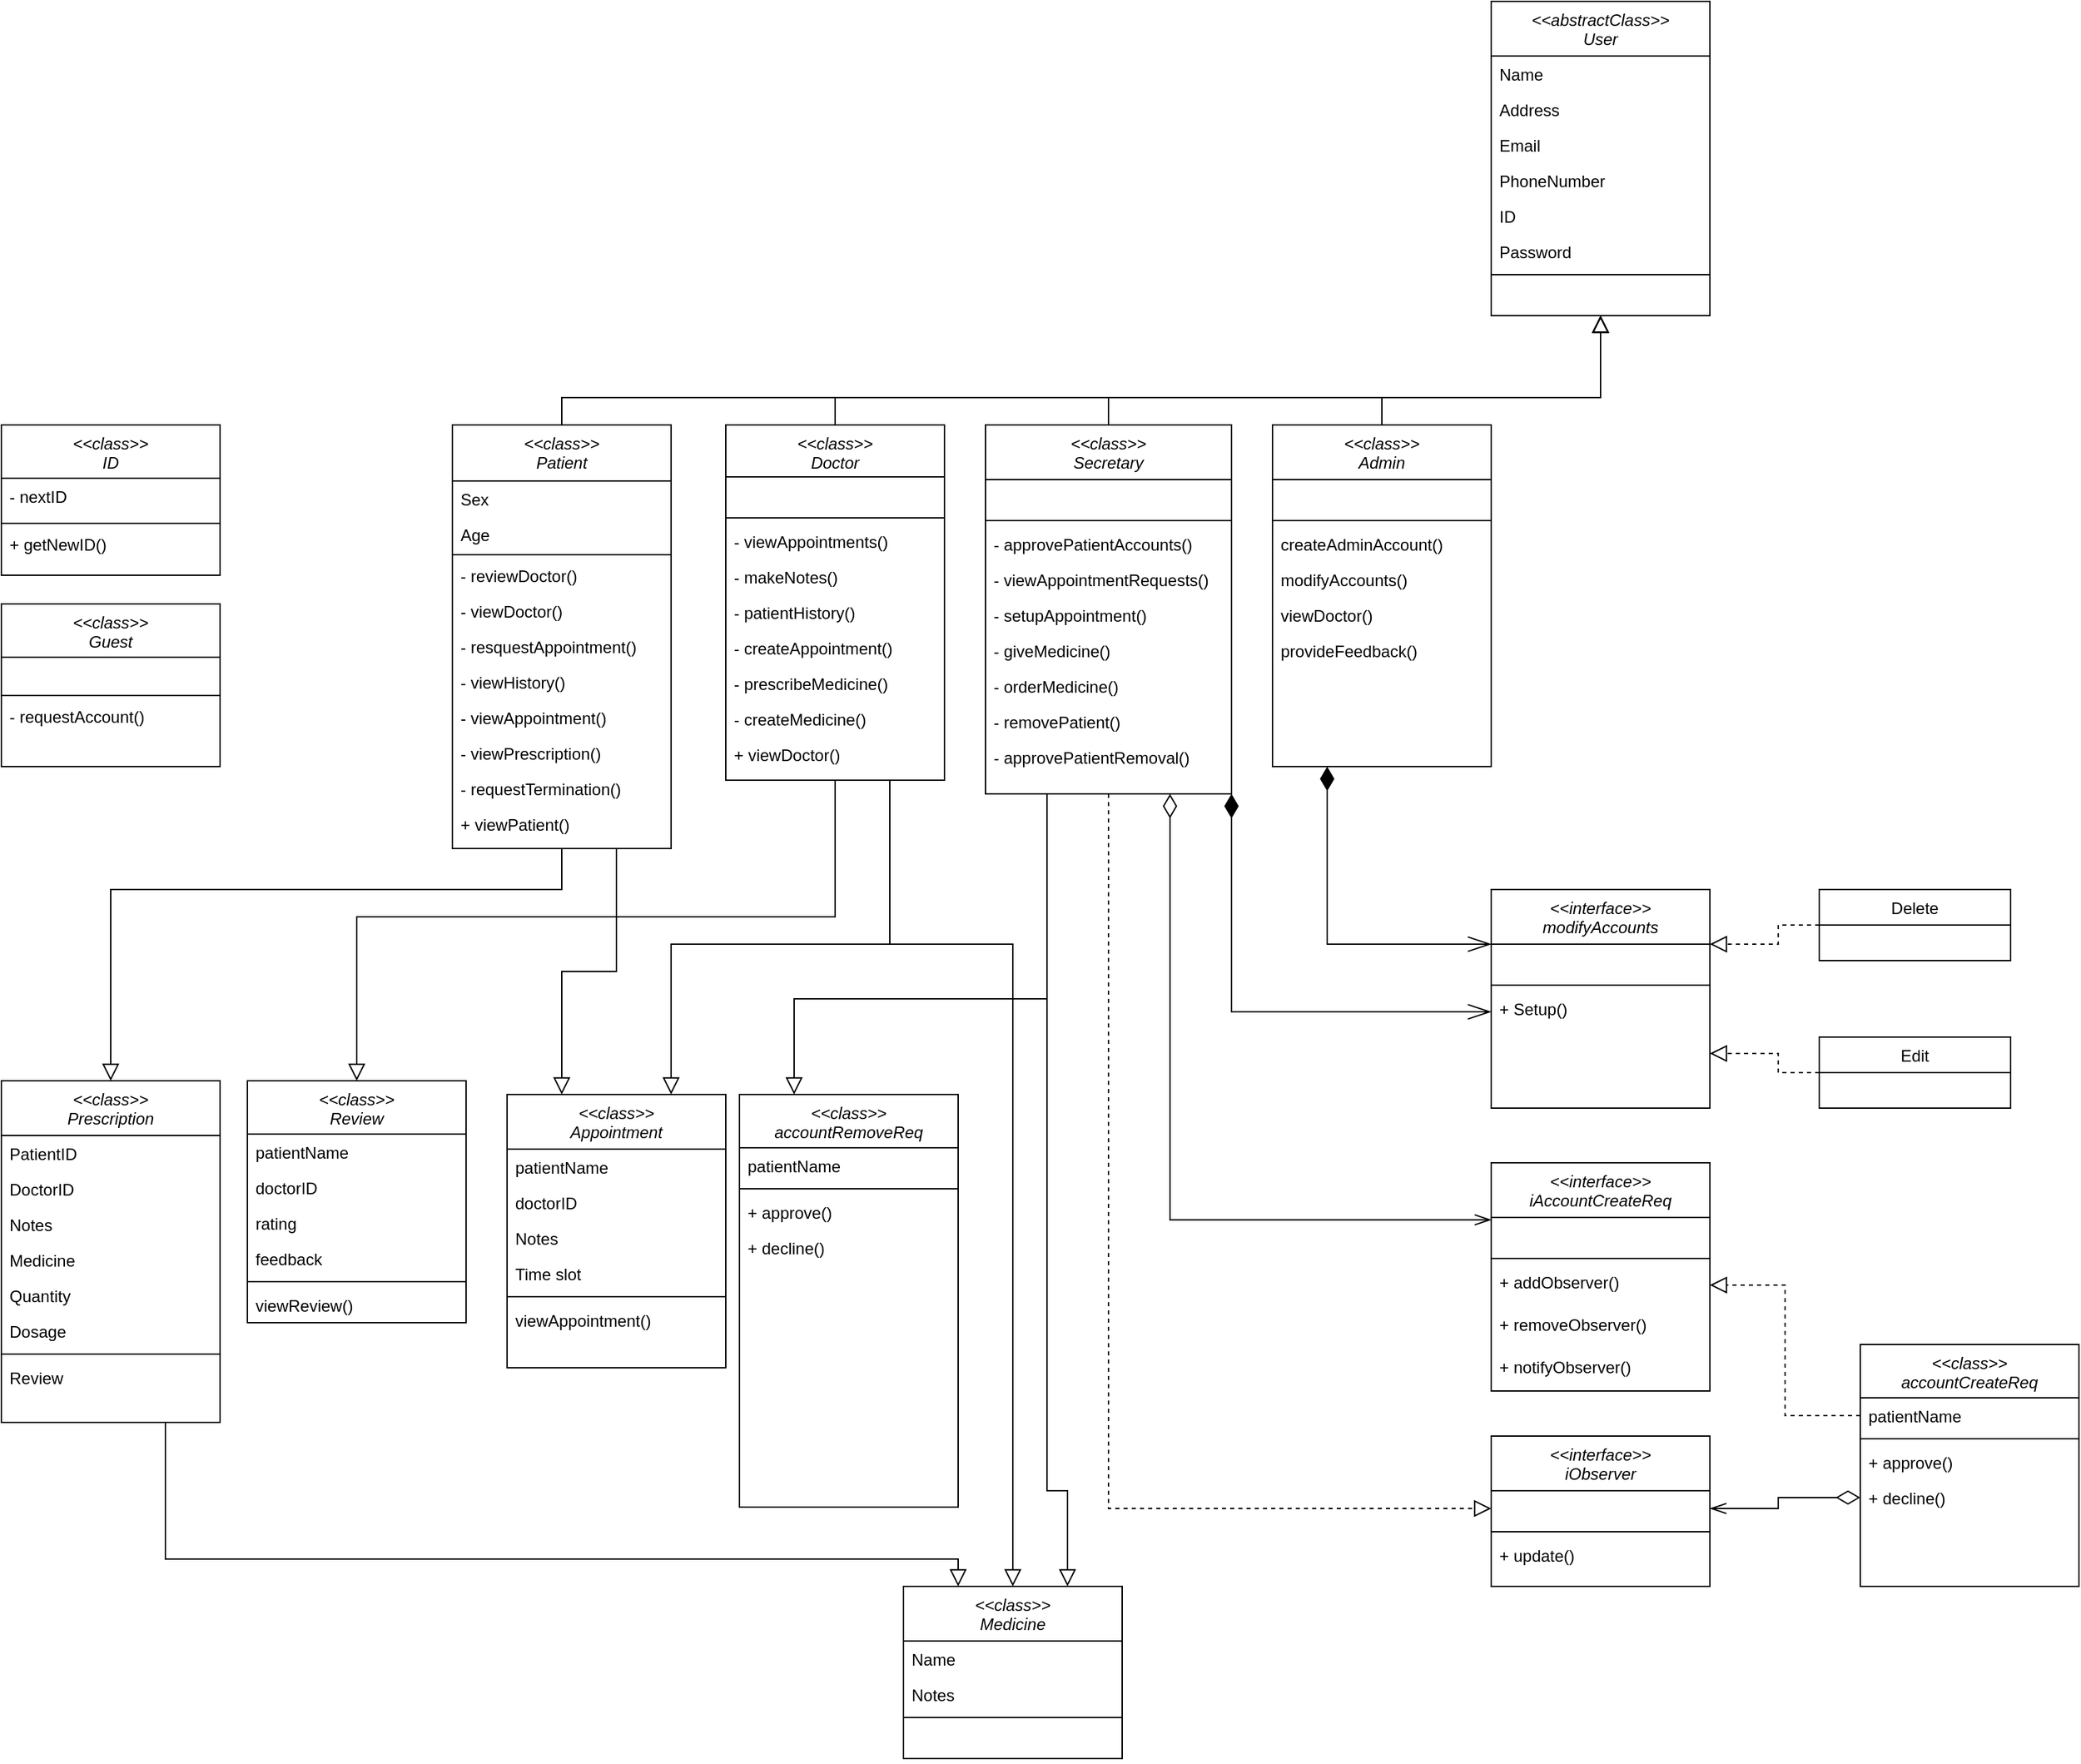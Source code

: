 <mxfile version="12.5.0" type="device"><diagram id="C5RBs43oDa-KdzZeNtuy" name="Page-1"><mxGraphModel dx="2950" dy="1780" grid="1" gridSize="10" guides="1" tooltips="1" connect="1" arrows="1" fold="1" page="0" pageScale="1" pageWidth="827" pageHeight="1169" math="0" shadow="0"><root><mxCell id="WIyWlLk6GJQsqaUBKTNV-0"/><mxCell id="WIyWlLk6GJQsqaUBKTNV-1" parent="WIyWlLk6GJQsqaUBKTNV-0"/><mxCell id="w4ZZP9DKeq0zoG0QHExt-183" style="edgeStyle=orthogonalEdgeStyle;rounded=0;orthogonalLoop=1;jettySize=auto;html=1;exitX=0.5;exitY=1;exitDx=0;exitDy=0;entryX=0.5;entryY=0;entryDx=0;entryDy=0;startArrow=none;startFill=0;startSize=15;endArrow=block;endFill=0;endSize=10;targetPerimeterSpacing=-1;strokeWidth=1;" edge="1" parent="WIyWlLk6GJQsqaUBKTNV-1" source="zkfFHV4jXpPFQw0GAbJ--0" target="dJWRqJ206p8e8ffOlF50-24"><mxGeometry relative="1" as="geometry"><Array as="points"><mxPoint x="120" y="280"/><mxPoint x="-210" y="280"/></Array></mxGeometry></mxCell><mxCell id="w4ZZP9DKeq0zoG0QHExt-185" style="edgeStyle=orthogonalEdgeStyle;rounded=0;orthogonalLoop=1;jettySize=auto;html=1;exitX=0.75;exitY=1;exitDx=0;exitDy=0;entryX=0.25;entryY=0;entryDx=0;entryDy=0;startArrow=none;startFill=0;startSize=15;endArrow=block;endFill=0;endSize=10;targetPerimeterSpacing=-1;strokeWidth=1;" edge="1" parent="WIyWlLk6GJQsqaUBKTNV-1" source="zkfFHV4jXpPFQw0GAbJ--0" target="dJWRqJ206p8e8ffOlF50-35"><mxGeometry relative="1" as="geometry"/></mxCell><mxCell id="zkfFHV4jXpPFQw0GAbJ--0" value="&lt;&lt;class&gt;&gt;&#10;Patient" style="swimlane;fontStyle=2;align=center;verticalAlign=top;childLayout=stackLayout;horizontal=1;startSize=41;horizontalStack=0;resizeParent=1;resizeLast=0;collapsible=1;marginBottom=0;rounded=0;shadow=0;strokeWidth=1;" parent="WIyWlLk6GJQsqaUBKTNV-1" vertex="1"><mxGeometry x="40" y="-60" width="160" height="310" as="geometry"><mxRectangle x="230" y="140" width="160" height="26" as="alternateBounds"/></mxGeometry></mxCell><mxCell id="zkfFHV4jXpPFQw0GAbJ--3" value="Sex" style="text;align=left;verticalAlign=top;spacingLeft=4;spacingRight=4;overflow=hidden;rotatable=0;points=[[0,0.5],[1,0.5]];portConstraint=eastwest;rounded=0;shadow=0;html=0;" parent="zkfFHV4jXpPFQw0GAbJ--0" vertex="1"><mxGeometry y="41" width="160" height="26" as="geometry"/></mxCell><mxCell id="dJWRqJ206p8e8ffOlF50-19" value="Age" style="text;align=left;verticalAlign=top;spacingLeft=4;spacingRight=4;overflow=hidden;rotatable=0;points=[[0,0.5],[1,0.5]];portConstraint=eastwest;rounded=0;shadow=0;html=0;" parent="zkfFHV4jXpPFQw0GAbJ--0" vertex="1"><mxGeometry y="67" width="160" height="26" as="geometry"/></mxCell><mxCell id="zkfFHV4jXpPFQw0GAbJ--4" value="" style="line;html=1;strokeWidth=1;align=left;verticalAlign=middle;spacingTop=-1;spacingLeft=3;spacingRight=3;rotatable=0;labelPosition=right;points=[];portConstraint=eastwest;" parent="zkfFHV4jXpPFQw0GAbJ--0" vertex="1"><mxGeometry y="93" width="160" height="4" as="geometry"/></mxCell><mxCell id="zkfFHV4jXpPFQw0GAbJ--5" value="- reviewDoctor()" style="text;align=left;verticalAlign=top;spacingLeft=4;spacingRight=4;overflow=hidden;rotatable=0;points=[[0,0.5],[1,0.5]];portConstraint=eastwest;" parent="zkfFHV4jXpPFQw0GAbJ--0" vertex="1"><mxGeometry y="97" width="160" height="26" as="geometry"/></mxCell><mxCell id="dJWRqJ206p8e8ffOlF50-60" value="- viewDoctor()" style="text;align=left;verticalAlign=top;spacingLeft=4;spacingRight=4;overflow=hidden;rotatable=0;points=[[0,0.5],[1,0.5]];portConstraint=eastwest;" parent="zkfFHV4jXpPFQw0GAbJ--0" vertex="1"><mxGeometry y="123" width="160" height="26" as="geometry"/></mxCell><mxCell id="w4ZZP9DKeq0zoG0QHExt-157" value="- resquestAppointment()" style="text;align=left;verticalAlign=top;spacingLeft=4;spacingRight=4;overflow=hidden;rotatable=0;points=[[0,0.5],[1,0.5]];portConstraint=eastwest;" vertex="1" parent="zkfFHV4jXpPFQw0GAbJ--0"><mxGeometry y="149" width="160" height="26" as="geometry"/></mxCell><mxCell id="dJWRqJ206p8e8ffOlF50-59" value="- viewHistory()" style="text;align=left;verticalAlign=top;spacingLeft=4;spacingRight=4;overflow=hidden;rotatable=0;points=[[0,0.5],[1,0.5]];portConstraint=eastwest;" parent="zkfFHV4jXpPFQw0GAbJ--0" vertex="1"><mxGeometry y="175" width="160" height="26" as="geometry"/></mxCell><mxCell id="dJWRqJ206p8e8ffOlF50-61" value="- viewAppointment()" style="text;align=left;verticalAlign=top;spacingLeft=4;spacingRight=4;overflow=hidden;rotatable=0;points=[[0,0.5],[1,0.5]];portConstraint=eastwest;" parent="zkfFHV4jXpPFQw0GAbJ--0" vertex="1"><mxGeometry y="201" width="160" height="26" as="geometry"/></mxCell><mxCell id="dJWRqJ206p8e8ffOlF50-62" value="- viewPrescription()" style="text;align=left;verticalAlign=top;spacingLeft=4;spacingRight=4;overflow=hidden;rotatable=0;points=[[0,0.5],[1,0.5]];portConstraint=eastwest;" parent="zkfFHV4jXpPFQw0GAbJ--0" vertex="1"><mxGeometry y="227" width="160" height="26" as="geometry"/></mxCell><mxCell id="w4ZZP9DKeq0zoG0QHExt-142" value="- requestTermination()" style="text;align=left;verticalAlign=top;spacingLeft=4;spacingRight=4;overflow=hidden;rotatable=0;points=[[0,0.5],[1,0.5]];portConstraint=eastwest;" vertex="1" parent="zkfFHV4jXpPFQw0GAbJ--0"><mxGeometry y="253" width="160" height="26" as="geometry"/></mxCell><mxCell id="w4ZZP9DKeq0zoG0QHExt-143" value="+ viewPatient()" style="text;align=left;verticalAlign=top;spacingLeft=4;spacingRight=4;overflow=hidden;rotatable=0;points=[[0,0.5],[1,0.5]];portConstraint=eastwest;" vertex="1" parent="zkfFHV4jXpPFQw0GAbJ--0"><mxGeometry y="279" width="160" height="26" as="geometry"/></mxCell><mxCell id="w4ZZP9DKeq0zoG0QHExt-182" style="edgeStyle=orthogonalEdgeStyle;rounded=0;orthogonalLoop=1;jettySize=auto;html=1;exitX=0.5;exitY=1;exitDx=0;exitDy=0;entryX=0.5;entryY=0;entryDx=0;entryDy=0;startArrow=none;startFill=0;startSize=15;endArrow=block;endFill=0;endSize=10;targetPerimeterSpacing=-1;strokeWidth=1;" edge="1" parent="WIyWlLk6GJQsqaUBKTNV-1" source="dJWRqJ206p8e8ffOlF50-0" target="dJWRqJ206p8e8ffOlF50-44"><mxGeometry relative="1" as="geometry"><Array as="points"><mxPoint x="320" y="300"/><mxPoint x="-30" y="300"/></Array></mxGeometry></mxCell><mxCell id="w4ZZP9DKeq0zoG0QHExt-186" style="edgeStyle=orthogonalEdgeStyle;rounded=0;orthogonalLoop=1;jettySize=auto;html=1;exitX=0.75;exitY=1;exitDx=0;exitDy=0;entryX=0.75;entryY=0;entryDx=0;entryDy=0;startArrow=none;startFill=0;startSize=15;endArrow=block;endFill=0;endSize=10;targetPerimeterSpacing=-1;strokeWidth=1;" edge="1" parent="WIyWlLk6GJQsqaUBKTNV-1" source="dJWRqJ206p8e8ffOlF50-0" target="dJWRqJ206p8e8ffOlF50-35"><mxGeometry relative="1" as="geometry"><Array as="points"><mxPoint x="360" y="320"/><mxPoint x="200" y="320"/></Array></mxGeometry></mxCell><mxCell id="w4ZZP9DKeq0zoG0QHExt-190" style="edgeStyle=orthogonalEdgeStyle;rounded=0;orthogonalLoop=1;jettySize=auto;html=1;exitX=0.75;exitY=1;exitDx=0;exitDy=0;startArrow=none;startFill=0;startSize=15;endArrow=block;endFill=0;endSize=10;targetPerimeterSpacing=-1;strokeWidth=1;entryX=0.5;entryY=0;entryDx=0;entryDy=0;" edge="1" parent="WIyWlLk6GJQsqaUBKTNV-1" source="dJWRqJ206p8e8ffOlF50-0" target="dJWRqJ206p8e8ffOlF50-82"><mxGeometry relative="1" as="geometry"><mxPoint x="470" y="750" as="targetPoint"/><Array as="points"><mxPoint x="360" y="320"/><mxPoint x="450" y="320"/></Array></mxGeometry></mxCell><mxCell id="dJWRqJ206p8e8ffOlF50-0" value="&lt;&lt;class&gt;&gt;&#10;Doctor" style="swimlane;fontStyle=2;align=center;verticalAlign=top;childLayout=stackLayout;horizontal=1;startSize=38;horizontalStack=0;resizeParent=1;resizeLast=0;collapsible=1;marginBottom=0;rounded=0;shadow=0;strokeWidth=1;" parent="WIyWlLk6GJQsqaUBKTNV-1" vertex="1"><mxGeometry x="240" y="-60" width="160" height="260" as="geometry"><mxRectangle x="230" y="140" width="160" height="26" as="alternateBounds"/></mxGeometry></mxCell><mxCell id="w4ZZP9DKeq0zoG0QHExt-91" value=" " style="text;align=left;verticalAlign=top;spacingLeft=4;spacingRight=4;overflow=hidden;rotatable=0;points=[[0,0.5],[1,0.5]];portConstraint=eastwest;" vertex="1" parent="dJWRqJ206p8e8ffOlF50-0"><mxGeometry y="38" width="160" height="26" as="geometry"/></mxCell><mxCell id="dJWRqJ206p8e8ffOlF50-4" value="" style="line;html=1;strokeWidth=1;align=left;verticalAlign=middle;spacingTop=-1;spacingLeft=3;spacingRight=3;rotatable=0;labelPosition=right;points=[];portConstraint=eastwest;" parent="dJWRqJ206p8e8ffOlF50-0" vertex="1"><mxGeometry y="64" width="160" height="8" as="geometry"/></mxCell><mxCell id="dJWRqJ206p8e8ffOlF50-5" value="- viewAppointments()" style="text;align=left;verticalAlign=top;spacingLeft=4;spacingRight=4;overflow=hidden;rotatable=0;points=[[0,0.5],[1,0.5]];portConstraint=eastwest;" parent="dJWRqJ206p8e8ffOlF50-0" vertex="1"><mxGeometry y="72" width="160" height="26" as="geometry"/></mxCell><mxCell id="dJWRqJ206p8e8ffOlF50-68" value="- makeNotes()" style="text;align=left;verticalAlign=top;spacingLeft=4;spacingRight=4;overflow=hidden;rotatable=0;points=[[0,0.5],[1,0.5]];portConstraint=eastwest;" parent="dJWRqJ206p8e8ffOlF50-0" vertex="1"><mxGeometry y="98" width="160" height="26" as="geometry"/></mxCell><mxCell id="dJWRqJ206p8e8ffOlF50-69" value="- patientHistory()" style="text;align=left;verticalAlign=top;spacingLeft=4;spacingRight=4;overflow=hidden;rotatable=0;points=[[0,0.5],[1,0.5]];portConstraint=eastwest;" parent="dJWRqJ206p8e8ffOlF50-0" vertex="1"><mxGeometry y="124" width="160" height="26" as="geometry"/></mxCell><mxCell id="dJWRqJ206p8e8ffOlF50-70" value="- createAppointment()" style="text;align=left;verticalAlign=top;spacingLeft=4;spacingRight=4;overflow=hidden;rotatable=0;points=[[0,0.5],[1,0.5]];portConstraint=eastwest;" parent="dJWRqJ206p8e8ffOlF50-0" vertex="1"><mxGeometry y="150" width="160" height="26" as="geometry"/></mxCell><mxCell id="dJWRqJ206p8e8ffOlF50-71" value="- prescribeMedicine()" style="text;align=left;verticalAlign=top;spacingLeft=4;spacingRight=4;overflow=hidden;rotatable=0;points=[[0,0.5],[1,0.5]];portConstraint=eastwest;" parent="dJWRqJ206p8e8ffOlF50-0" vertex="1"><mxGeometry y="176" width="160" height="26" as="geometry"/></mxCell><mxCell id="dJWRqJ206p8e8ffOlF50-72" value="- createMedicine()" style="text;align=left;verticalAlign=top;spacingLeft=4;spacingRight=4;overflow=hidden;rotatable=0;points=[[0,0.5],[1,0.5]];portConstraint=eastwest;" parent="dJWRqJ206p8e8ffOlF50-0" vertex="1"><mxGeometry y="202" width="160" height="26" as="geometry"/></mxCell><mxCell id="w4ZZP9DKeq0zoG0QHExt-144" value="+ viewDoctor()" style="text;align=left;verticalAlign=top;spacingLeft=4;spacingRight=4;overflow=hidden;rotatable=0;points=[[0,0.5],[1,0.5]];portConstraint=eastwest;" vertex="1" parent="dJWRqJ206p8e8ffOlF50-0"><mxGeometry y="228" width="160" height="26" as="geometry"/></mxCell><mxCell id="w4ZZP9DKeq0zoG0QHExt-145" style="edgeStyle=orthogonalEdgeStyle;rounded=0;orthogonalLoop=1;jettySize=auto;html=1;entryX=0;entryY=0.5;entryDx=0;entryDy=0;startArrow=diamondThin;startFill=1;startSize=15;endArrow=openThin;endFill=0;endSize=15;targetPerimeterSpacing=-1;strokeWidth=1;exitX=1;exitY=1;exitDx=0;exitDy=0;" edge="1" parent="WIyWlLk6GJQsqaUBKTNV-1" source="dJWRqJ206p8e8ffOlF50-6" target="w4ZZP9DKeq0zoG0QHExt-127"><mxGeometry relative="1" as="geometry"><mxPoint x="650" y="260" as="sourcePoint"/></mxGeometry></mxCell><mxCell id="w4ZZP9DKeq0zoG0QHExt-180" style="edgeStyle=orthogonalEdgeStyle;rounded=0;orthogonalLoop=1;jettySize=auto;html=1;exitX=0.25;exitY=1;exitDx=0;exitDy=0;entryX=0.25;entryY=0;entryDx=0;entryDy=0;startArrow=none;startFill=0;startSize=15;endArrow=block;endFill=0;endSize=10;targetPerimeterSpacing=-1;strokeWidth=1;" edge="1" parent="WIyWlLk6GJQsqaUBKTNV-1" source="dJWRqJ206p8e8ffOlF50-6" target="w4ZZP9DKeq0zoG0QHExt-175"><mxGeometry relative="1" as="geometry"><Array as="points"><mxPoint x="475" y="360"/><mxPoint x="290" y="360"/></Array></mxGeometry></mxCell><mxCell id="w4ZZP9DKeq0zoG0QHExt-191" style="edgeStyle=orthogonalEdgeStyle;rounded=0;orthogonalLoop=1;jettySize=auto;html=1;exitX=0.25;exitY=1;exitDx=0;exitDy=0;entryX=0.75;entryY=0;entryDx=0;entryDy=0;startArrow=none;startFill=0;startSize=15;endArrow=block;endFill=0;endSize=10;targetPerimeterSpacing=-1;strokeWidth=1;" edge="1" parent="WIyWlLk6GJQsqaUBKTNV-1" source="dJWRqJ206p8e8ffOlF50-6" target="dJWRqJ206p8e8ffOlF50-82"><mxGeometry relative="1" as="geometry"><Array as="points"><mxPoint x="475" y="720"/><mxPoint x="490" y="720"/></Array></mxGeometry></mxCell><mxCell id="w4ZZP9DKeq0zoG0QHExt-205" style="edgeStyle=orthogonalEdgeStyle;rounded=0;orthogonalLoop=1;jettySize=auto;html=1;exitX=0.5;exitY=1;exitDx=0;exitDy=0;startArrow=none;startFill=0;startSize=15;endArrow=block;endFill=0;endSize=10;targetPerimeterSpacing=-1;strokeWidth=1;dashed=1;entryX=0;entryY=0.5;entryDx=0;entryDy=0;" edge="1" parent="WIyWlLk6GJQsqaUBKTNV-1" source="dJWRqJ206p8e8ffOlF50-6" target="w4ZZP9DKeq0zoG0QHExt-200"><mxGeometry relative="1" as="geometry"><mxPoint x="770" y="680" as="targetPoint"/><Array as="points"><mxPoint x="520" y="733"/></Array></mxGeometry></mxCell><mxCell id="w4ZZP9DKeq0zoG0QHExt-206" style="edgeStyle=orthogonalEdgeStyle;rounded=0;orthogonalLoop=1;jettySize=auto;html=1;exitX=0.75;exitY=1;exitDx=0;exitDy=0;entryX=0;entryY=0.25;entryDx=0;entryDy=0;startArrow=diamondThin;startFill=0;startSize=15;endArrow=openThin;endFill=0;endSize=10;targetPerimeterSpacing=-1;strokeWidth=1;" edge="1" parent="WIyWlLk6GJQsqaUBKTNV-1" source="dJWRqJ206p8e8ffOlF50-6" target="w4ZZP9DKeq0zoG0QHExt-192"><mxGeometry relative="1" as="geometry"/></mxCell><mxCell id="dJWRqJ206p8e8ffOlF50-6" value="&lt;&lt;class&gt;&gt;&#10;Secretary" style="swimlane;fontStyle=2;align=center;verticalAlign=top;childLayout=stackLayout;horizontal=1;startSize=40;horizontalStack=0;resizeParent=1;resizeLast=0;collapsible=1;marginBottom=0;rounded=0;shadow=0;strokeWidth=1;" parent="WIyWlLk6GJQsqaUBKTNV-1" vertex="1"><mxGeometry x="430" y="-60" width="180" height="270" as="geometry"><mxRectangle x="230" y="140" width="160" height="26" as="alternateBounds"/></mxGeometry></mxCell><mxCell id="w4ZZP9DKeq0zoG0QHExt-90" value=" " style="text;align=left;verticalAlign=top;spacingLeft=4;spacingRight=4;overflow=hidden;rotatable=0;points=[[0,0.5],[1,0.5]];portConstraint=eastwest;" vertex="1" parent="dJWRqJ206p8e8ffOlF50-6"><mxGeometry y="40" width="180" height="26" as="geometry"/></mxCell><mxCell id="dJWRqJ206p8e8ffOlF50-10" value="" style="line;html=1;strokeWidth=1;align=left;verticalAlign=middle;spacingTop=-1;spacingLeft=3;spacingRight=3;rotatable=0;labelPosition=right;points=[];portConstraint=eastwest;" parent="dJWRqJ206p8e8ffOlF50-6" vertex="1"><mxGeometry y="66" width="180" height="8" as="geometry"/></mxCell><mxCell id="dJWRqJ206p8e8ffOlF50-11" value="- approvePatientAccounts()" style="text;align=left;verticalAlign=top;spacingLeft=4;spacingRight=4;overflow=hidden;rotatable=0;points=[[0,0.5],[1,0.5]];portConstraint=eastwest;" parent="dJWRqJ206p8e8ffOlF50-6" vertex="1"><mxGeometry y="74" width="180" height="26" as="geometry"/></mxCell><mxCell id="dJWRqJ206p8e8ffOlF50-73" value="- viewAppointmentRequests()" style="text;align=left;verticalAlign=top;spacingLeft=4;spacingRight=4;overflow=hidden;rotatable=0;points=[[0,0.5],[1,0.5]];portConstraint=eastwest;" parent="dJWRqJ206p8e8ffOlF50-6" vertex="1"><mxGeometry y="100" width="180" height="26" as="geometry"/></mxCell><mxCell id="dJWRqJ206p8e8ffOlF50-74" value="- setupAppointment()" style="text;align=left;verticalAlign=top;spacingLeft=4;spacingRight=4;overflow=hidden;rotatable=0;points=[[0,0.5],[1,0.5]];portConstraint=eastwest;" parent="dJWRqJ206p8e8ffOlF50-6" vertex="1"><mxGeometry y="126" width="180" height="26" as="geometry"/></mxCell><mxCell id="dJWRqJ206p8e8ffOlF50-75" value="- giveMedicine()" style="text;align=left;verticalAlign=top;spacingLeft=4;spacingRight=4;overflow=hidden;rotatable=0;points=[[0,0.5],[1,0.5]];portConstraint=eastwest;" parent="dJWRqJ206p8e8ffOlF50-6" vertex="1"><mxGeometry y="152" width="180" height="26" as="geometry"/></mxCell><mxCell id="dJWRqJ206p8e8ffOlF50-76" value="- orderMedicine()" style="text;align=left;verticalAlign=top;spacingLeft=4;spacingRight=4;overflow=hidden;rotatable=0;points=[[0,0.5],[1,0.5]];portConstraint=eastwest;" parent="dJWRqJ206p8e8ffOlF50-6" vertex="1"><mxGeometry y="178" width="180" height="26" as="geometry"/></mxCell><mxCell id="dJWRqJ206p8e8ffOlF50-77" value="- removePatient()" style="text;align=left;verticalAlign=top;spacingLeft=4;spacingRight=4;overflow=hidden;rotatable=0;points=[[0,0.5],[1,0.5]];portConstraint=eastwest;" parent="dJWRqJ206p8e8ffOlF50-6" vertex="1"><mxGeometry y="204" width="180" height="26" as="geometry"/></mxCell><mxCell id="dJWRqJ206p8e8ffOlF50-78" value="- approvePatientRemoval()" style="text;align=left;verticalAlign=top;spacingLeft=4;spacingRight=4;overflow=hidden;rotatable=0;points=[[0,0.5],[1,0.5]];portConstraint=eastwest;" parent="dJWRqJ206p8e8ffOlF50-6" vertex="1"><mxGeometry y="230" width="180" height="26" as="geometry"/></mxCell><mxCell id="dJWRqJ206p8e8ffOlF50-12" value="&lt;&lt;class&gt;&gt;&#10;Admin" style="swimlane;fontStyle=2;align=center;verticalAlign=top;childLayout=stackLayout;horizontal=1;startSize=40;horizontalStack=0;resizeParent=1;resizeLast=0;collapsible=1;marginBottom=0;rounded=0;shadow=0;strokeWidth=1;" parent="WIyWlLk6GJQsqaUBKTNV-1" vertex="1"><mxGeometry x="640" y="-60" width="160" height="250" as="geometry"><mxRectangle x="230" y="140" width="160" height="26" as="alternateBounds"/></mxGeometry></mxCell><mxCell id="w4ZZP9DKeq0zoG0QHExt-89" value=" " style="text;align=left;verticalAlign=top;spacingLeft=4;spacingRight=4;overflow=hidden;rotatable=0;points=[[0,0.5],[1,0.5]];portConstraint=eastwest;" vertex="1" parent="dJWRqJ206p8e8ffOlF50-12"><mxGeometry y="40" width="160" height="26" as="geometry"/></mxCell><mxCell id="dJWRqJ206p8e8ffOlF50-16" value="" style="line;html=1;strokeWidth=1;align=left;verticalAlign=middle;spacingTop=-1;spacingLeft=3;spacingRight=3;rotatable=0;labelPosition=right;points=[];portConstraint=eastwest;" parent="dJWRqJ206p8e8ffOlF50-12" vertex="1"><mxGeometry y="66" width="160" height="8" as="geometry"/></mxCell><mxCell id="dJWRqJ206p8e8ffOlF50-17" value="createAdminAccount()" style="text;align=left;verticalAlign=top;spacingLeft=4;spacingRight=4;overflow=hidden;rotatable=0;points=[[0,0.5],[1,0.5]];portConstraint=eastwest;" parent="dJWRqJ206p8e8ffOlF50-12" vertex="1"><mxGeometry y="74" width="160" height="26" as="geometry"/></mxCell><mxCell id="dJWRqJ206p8e8ffOlF50-79" value="modifyAccounts()" style="text;align=left;verticalAlign=top;spacingLeft=4;spacingRight=4;overflow=hidden;rotatable=0;points=[[0,0.5],[1,0.5]];portConstraint=eastwest;" parent="dJWRqJ206p8e8ffOlF50-12" vertex="1"><mxGeometry y="100" width="160" height="26" as="geometry"/></mxCell><mxCell id="dJWRqJ206p8e8ffOlF50-80" value="viewDoctor()" style="text;align=left;verticalAlign=top;spacingLeft=4;spacingRight=4;overflow=hidden;rotatable=0;points=[[0,0.5],[1,0.5]];portConstraint=eastwest;" parent="dJWRqJ206p8e8ffOlF50-12" vertex="1"><mxGeometry y="126" width="160" height="26" as="geometry"/></mxCell><mxCell id="dJWRqJ206p8e8ffOlF50-81" value="provideFeedback()" style="text;align=left;verticalAlign=top;spacingLeft=4;spacingRight=4;overflow=hidden;rotatable=0;points=[[0,0.5],[1,0.5]];portConstraint=eastwest;" parent="dJWRqJ206p8e8ffOlF50-12" vertex="1"><mxGeometry y="152" width="160" height="26" as="geometry"/></mxCell><mxCell id="dJWRqJ206p8e8ffOlF50-24" value="&lt;&lt;class&gt;&gt;&#10;Prescription" style="swimlane;fontStyle=2;align=center;verticalAlign=top;childLayout=stackLayout;horizontal=1;startSize=40;horizontalStack=0;resizeParent=1;resizeLast=0;collapsible=1;marginBottom=0;rounded=0;shadow=0;strokeWidth=1;" parent="WIyWlLk6GJQsqaUBKTNV-1" vertex="1"><mxGeometry x="-290" y="420" width="160" height="250" as="geometry"><mxRectangle x="230" y="140" width="160" height="26" as="alternateBounds"/></mxGeometry></mxCell><mxCell id="dJWRqJ206p8e8ffOlF50-25" value="PatientID" style="text;align=left;verticalAlign=top;spacingLeft=4;spacingRight=4;overflow=hidden;rotatable=0;points=[[0,0.5],[1,0.5]];portConstraint=eastwest;" parent="dJWRqJ206p8e8ffOlF50-24" vertex="1"><mxGeometry y="40" width="160" height="26" as="geometry"/></mxCell><mxCell id="dJWRqJ206p8e8ffOlF50-26" value="DoctorID" style="text;align=left;verticalAlign=top;spacingLeft=4;spacingRight=4;overflow=hidden;rotatable=0;points=[[0,0.5],[1,0.5]];portConstraint=eastwest;rounded=0;shadow=0;html=0;" parent="dJWRqJ206p8e8ffOlF50-24" vertex="1"><mxGeometry y="66" width="160" height="26" as="geometry"/></mxCell><mxCell id="dJWRqJ206p8e8ffOlF50-27" value="Notes" style="text;align=left;verticalAlign=top;spacingLeft=4;spacingRight=4;overflow=hidden;rotatable=0;points=[[0,0.5],[1,0.5]];portConstraint=eastwest;rounded=0;shadow=0;html=0;" parent="dJWRqJ206p8e8ffOlF50-24" vertex="1"><mxGeometry y="92" width="160" height="26" as="geometry"/></mxCell><mxCell id="dJWRqJ206p8e8ffOlF50-30" value="Medicine" style="text;align=left;verticalAlign=top;spacingLeft=4;spacingRight=4;overflow=hidden;rotatable=0;points=[[0,0.5],[1,0.5]];portConstraint=eastwest;rounded=0;shadow=0;html=0;" parent="dJWRqJ206p8e8ffOlF50-24" vertex="1"><mxGeometry y="118" width="160" height="26" as="geometry"/></mxCell><mxCell id="dJWRqJ206p8e8ffOlF50-31" value="Quantity" style="text;align=left;verticalAlign=top;spacingLeft=4;spacingRight=4;overflow=hidden;rotatable=0;points=[[0,0.5],[1,0.5]];portConstraint=eastwest;rounded=0;shadow=0;html=0;" parent="dJWRqJ206p8e8ffOlF50-24" vertex="1"><mxGeometry y="144" width="160" height="26" as="geometry"/></mxCell><mxCell id="dJWRqJ206p8e8ffOlF50-32" value="Dosage" style="text;align=left;verticalAlign=top;spacingLeft=4;spacingRight=4;overflow=hidden;rotatable=0;points=[[0,0.5],[1,0.5]];portConstraint=eastwest;rounded=0;shadow=0;html=0;" parent="dJWRqJ206p8e8ffOlF50-24" vertex="1"><mxGeometry y="170" width="160" height="26" as="geometry"/></mxCell><mxCell id="dJWRqJ206p8e8ffOlF50-28" value="" style="line;html=1;strokeWidth=1;align=left;verticalAlign=middle;spacingTop=-1;spacingLeft=3;spacingRight=3;rotatable=0;labelPosition=right;points=[];portConstraint=eastwest;" parent="dJWRqJ206p8e8ffOlF50-24" vertex="1"><mxGeometry y="196" width="160" height="8" as="geometry"/></mxCell><mxCell id="w4ZZP9DKeq0zoG0QHExt-4" value="Review" style="text;align=left;verticalAlign=top;spacingLeft=4;spacingRight=4;overflow=hidden;rotatable=0;points=[[0,0.5],[1,0.5]];portConstraint=eastwest;rounded=0;shadow=0;html=0;" vertex="1" parent="dJWRqJ206p8e8ffOlF50-24"><mxGeometry y="204" width="160" height="26" as="geometry"/></mxCell><mxCell id="dJWRqJ206p8e8ffOlF50-35" value="&lt;&lt;class&gt;&gt;&#10;Appointment" style="swimlane;fontStyle=2;align=center;verticalAlign=top;childLayout=stackLayout;horizontal=1;startSize=40;horizontalStack=0;resizeParent=1;resizeLast=0;collapsible=1;marginBottom=0;rounded=0;shadow=0;strokeWidth=1;" parent="WIyWlLk6GJQsqaUBKTNV-1" vertex="1"><mxGeometry x="80.0" y="430" width="160" height="200" as="geometry"><mxRectangle x="230" y="140" width="160" height="26" as="alternateBounds"/></mxGeometry></mxCell><mxCell id="dJWRqJ206p8e8ffOlF50-36" value="patientName" style="text;align=left;verticalAlign=top;spacingLeft=4;spacingRight=4;overflow=hidden;rotatable=0;points=[[0,0.5],[1,0.5]];portConstraint=eastwest;" parent="dJWRqJ206p8e8ffOlF50-35" vertex="1"><mxGeometry y="40" width="160" height="26" as="geometry"/></mxCell><mxCell id="dJWRqJ206p8e8ffOlF50-37" value="doctorID" style="text;align=left;verticalAlign=top;spacingLeft=4;spacingRight=4;overflow=hidden;rotatable=0;points=[[0,0.5],[1,0.5]];portConstraint=eastwest;rounded=0;shadow=0;html=0;" parent="dJWRqJ206p8e8ffOlF50-35" vertex="1"><mxGeometry y="66" width="160" height="26" as="geometry"/></mxCell><mxCell id="dJWRqJ206p8e8ffOlF50-38" value="Notes" style="text;align=left;verticalAlign=top;spacingLeft=4;spacingRight=4;overflow=hidden;rotatable=0;points=[[0,0.5],[1,0.5]];portConstraint=eastwest;rounded=0;shadow=0;html=0;" parent="dJWRqJ206p8e8ffOlF50-35" vertex="1"><mxGeometry y="92" width="160" height="26" as="geometry"/></mxCell><mxCell id="dJWRqJ206p8e8ffOlF50-39" value="Time slot" style="text;align=left;verticalAlign=top;spacingLeft=4;spacingRight=4;overflow=hidden;rotatable=0;points=[[0,0.5],[1,0.5]];portConstraint=eastwest;rounded=0;shadow=0;html=0;" parent="dJWRqJ206p8e8ffOlF50-35" vertex="1"><mxGeometry y="118" width="160" height="26" as="geometry"/></mxCell><mxCell id="dJWRqJ206p8e8ffOlF50-42" value="" style="line;html=1;strokeWidth=1;align=left;verticalAlign=middle;spacingTop=-1;spacingLeft=3;spacingRight=3;rotatable=0;labelPosition=right;points=[];portConstraint=eastwest;" parent="dJWRqJ206p8e8ffOlF50-35" vertex="1"><mxGeometry y="144" width="160" height="8" as="geometry"/></mxCell><mxCell id="w4ZZP9DKeq0zoG0QHExt-1" value="viewAppointment()" style="text;align=left;verticalAlign=top;spacingLeft=4;spacingRight=4;overflow=hidden;rotatable=0;points=[[0,0.5],[1,0.5]];portConstraint=eastwest;rounded=0;shadow=0;html=0;" vertex="1" parent="dJWRqJ206p8e8ffOlF50-35"><mxGeometry y="152" width="160" height="26" as="geometry"/></mxCell><mxCell id="dJWRqJ206p8e8ffOlF50-51" value="&lt;&lt;class&gt;&gt;&#10;Guest" style="swimlane;fontStyle=2;align=center;verticalAlign=top;childLayout=stackLayout;horizontal=1;startSize=39;horizontalStack=0;resizeParent=1;resizeLast=0;collapsible=1;marginBottom=0;rounded=0;shadow=0;strokeWidth=1;" parent="WIyWlLk6GJQsqaUBKTNV-1" vertex="1"><mxGeometry x="-290" y="71" width="160" height="119" as="geometry"><mxRectangle x="230" y="140" width="160" height="26" as="alternateBounds"/></mxGeometry></mxCell><mxCell id="w4ZZP9DKeq0zoG0QHExt-92" value=" " style="text;align=left;verticalAlign=top;spacingLeft=4;spacingRight=4;overflow=hidden;rotatable=0;points=[[0,0.5],[1,0.5]];portConstraint=eastwest;" vertex="1" parent="dJWRqJ206p8e8ffOlF50-51"><mxGeometry y="39" width="160" height="26" as="geometry"/></mxCell><mxCell id="dJWRqJ206p8e8ffOlF50-57" value="" style="line;html=1;strokeWidth=1;align=left;verticalAlign=middle;spacingTop=-1;spacingLeft=3;spacingRight=3;rotatable=0;labelPosition=right;points=[];portConstraint=eastwest;" parent="dJWRqJ206p8e8ffOlF50-51" vertex="1"><mxGeometry y="65" width="160" height="4" as="geometry"/></mxCell><mxCell id="dJWRqJ206p8e8ffOlF50-58" value="- requestAccount()" style="text;align=left;verticalAlign=top;spacingLeft=4;spacingRight=4;overflow=hidden;rotatable=0;points=[[0,0.5],[1,0.5]];portConstraint=eastwest;" parent="dJWRqJ206p8e8ffOlF50-51" vertex="1"><mxGeometry y="69" width="160" height="50" as="geometry"/></mxCell><mxCell id="dJWRqJ206p8e8ffOlF50-82" value="&lt;&lt;class&gt;&gt;&#10;Medicine" style="swimlane;fontStyle=2;align=center;verticalAlign=top;childLayout=stackLayout;horizontal=1;startSize=40;horizontalStack=0;resizeParent=1;resizeLast=0;collapsible=1;marginBottom=0;rounded=0;shadow=0;strokeWidth=1;" parent="WIyWlLk6GJQsqaUBKTNV-1" vertex="1"><mxGeometry x="370" y="790" width="160" height="126" as="geometry"><mxRectangle x="230" y="140" width="160" height="26" as="alternateBounds"/></mxGeometry></mxCell><mxCell id="dJWRqJ206p8e8ffOlF50-83" value="Name" style="text;align=left;verticalAlign=top;spacingLeft=4;spacingRight=4;overflow=hidden;rotatable=0;points=[[0,0.5],[1,0.5]];portConstraint=eastwest;" parent="dJWRqJ206p8e8ffOlF50-82" vertex="1"><mxGeometry y="40" width="160" height="26" as="geometry"/></mxCell><mxCell id="dJWRqJ206p8e8ffOlF50-84" value="Notes" style="text;align=left;verticalAlign=top;spacingLeft=4;spacingRight=4;overflow=hidden;rotatable=0;points=[[0,0.5],[1,0.5]];portConstraint=eastwest;rounded=0;shadow=0;html=0;" parent="dJWRqJ206p8e8ffOlF50-82" vertex="1"><mxGeometry y="66" width="160" height="26" as="geometry"/></mxCell><mxCell id="dJWRqJ206p8e8ffOlF50-86" value="" style="line;html=1;strokeWidth=1;align=left;verticalAlign=middle;spacingTop=-1;spacingLeft=3;spacingRight=3;rotatable=0;labelPosition=right;points=[];portConstraint=eastwest;" parent="dJWRqJ206p8e8ffOlF50-82" vertex="1"><mxGeometry y="92" width="160" height="8" as="geometry"/></mxCell><mxCell id="w4ZZP9DKeq0zoG0QHExt-94" value=" " style="text;align=left;verticalAlign=top;spacingLeft=4;spacingRight=4;overflow=hidden;rotatable=0;points=[[0,0.5],[1,0.5]];portConstraint=eastwest;" vertex="1" parent="dJWRqJ206p8e8ffOlF50-82"><mxGeometry y="100" width="160" height="26" as="geometry"/></mxCell><mxCell id="dJWRqJ206p8e8ffOlF50-88" value="&lt;&lt;abstractClass&gt;&gt;&#10;User" style="swimlane;fontStyle=2;align=center;verticalAlign=top;childLayout=stackLayout;horizontal=1;startSize=40;horizontalStack=0;resizeParent=1;resizeLast=0;collapsible=1;marginBottom=0;rounded=0;shadow=0;strokeWidth=1;" parent="WIyWlLk6GJQsqaUBKTNV-1" vertex="1"><mxGeometry x="800" y="-370" width="160" height="230" as="geometry"><mxRectangle x="240" y="-240" width="160" height="26" as="alternateBounds"/></mxGeometry></mxCell><mxCell id="dJWRqJ206p8e8ffOlF50-89" value="Name" style="text;align=left;verticalAlign=top;spacingLeft=4;spacingRight=4;overflow=hidden;rotatable=0;points=[[0,0.5],[1,0.5]];portConstraint=eastwest;" parent="dJWRqJ206p8e8ffOlF50-88" vertex="1"><mxGeometry y="40" width="160" height="26" as="geometry"/></mxCell><mxCell id="dJWRqJ206p8e8ffOlF50-90" value="Address" style="text;align=left;verticalAlign=top;spacingLeft=4;spacingRight=4;overflow=hidden;rotatable=0;points=[[0,0.5],[1,0.5]];portConstraint=eastwest;rounded=0;shadow=0;html=0;" parent="dJWRqJ206p8e8ffOlF50-88" vertex="1"><mxGeometry y="66" width="160" height="26" as="geometry"/></mxCell><mxCell id="dJWRqJ206p8e8ffOlF50-103" value="Email" style="text;align=left;verticalAlign=top;spacingLeft=4;spacingRight=4;overflow=hidden;rotatable=0;points=[[0,0.5],[1,0.5]];portConstraint=eastwest;rounded=0;shadow=0;html=0;" parent="dJWRqJ206p8e8ffOlF50-88" vertex="1"><mxGeometry y="92" width="160" height="26" as="geometry"/></mxCell><mxCell id="dJWRqJ206p8e8ffOlF50-104" value="PhoneNumber" style="text;align=left;verticalAlign=top;spacingLeft=4;spacingRight=4;overflow=hidden;rotatable=0;points=[[0,0.5],[1,0.5]];portConstraint=eastwest;rounded=0;shadow=0;html=0;" parent="dJWRqJ206p8e8ffOlF50-88" vertex="1"><mxGeometry y="118" width="160" height="26" as="geometry"/></mxCell><mxCell id="dJWRqJ206p8e8ffOlF50-91" value="ID" style="text;align=left;verticalAlign=top;spacingLeft=4;spacingRight=4;overflow=hidden;rotatable=0;points=[[0,0.5],[1,0.5]];portConstraint=eastwest;rounded=0;shadow=0;html=0;" parent="dJWRqJ206p8e8ffOlF50-88" vertex="1"><mxGeometry y="144" width="160" height="26" as="geometry"/></mxCell><mxCell id="dJWRqJ206p8e8ffOlF50-92" value="Password" style="text;align=left;verticalAlign=top;spacingLeft=4;spacingRight=4;overflow=hidden;rotatable=0;points=[[0,0.5],[1,0.5]];portConstraint=eastwest;rounded=0;shadow=0;html=0;" parent="dJWRqJ206p8e8ffOlF50-88" vertex="1"><mxGeometry y="170" width="160" height="26" as="geometry"/></mxCell><mxCell id="dJWRqJ206p8e8ffOlF50-93" value="" style="line;html=1;strokeWidth=1;align=left;verticalAlign=middle;spacingTop=-1;spacingLeft=3;spacingRight=3;rotatable=0;labelPosition=right;points=[];portConstraint=eastwest;" parent="dJWRqJ206p8e8ffOlF50-88" vertex="1"><mxGeometry y="196" width="160" height="8" as="geometry"/></mxCell><mxCell id="w4ZZP9DKeq0zoG0QHExt-95" value=" " style="text;align=left;verticalAlign=top;spacingLeft=4;spacingRight=4;overflow=hidden;rotatable=0;points=[[0,0.5],[1,0.5]];portConstraint=eastwest;" vertex="1" parent="dJWRqJ206p8e8ffOlF50-88"><mxGeometry y="204" width="160" height="26" as="geometry"/></mxCell><mxCell id="dJWRqJ206p8e8ffOlF50-109" style="edgeStyle=orthogonalEdgeStyle;rounded=0;orthogonalLoop=1;jettySize=auto;html=1;endArrow=block;endFill=0;endSize=10;exitX=0.5;exitY=0;exitDx=0;exitDy=0;entryX=0.5;entryY=1;entryDx=0;entryDy=0;" parent="WIyWlLk6GJQsqaUBKTNV-1" source="dJWRqJ206p8e8ffOlF50-12" edge="1" target="dJWRqJ206p8e8ffOlF50-88"><mxGeometry relative="1" as="geometry"><mxPoint x="740" y="-130.0" as="sourcePoint"/><mxPoint x="380" y="-150" as="targetPoint"/><Array as="points"><mxPoint x="720" y="-80"/><mxPoint x="880" y="-80"/></Array></mxGeometry></mxCell><mxCell id="dJWRqJ206p8e8ffOlF50-111" value="&lt;&lt;class&gt;&gt;&#10;ID" style="swimlane;fontStyle=2;align=center;verticalAlign=top;childLayout=stackLayout;horizontal=1;startSize=39;horizontalStack=0;resizeParent=1;resizeLast=0;collapsible=1;marginBottom=0;rounded=0;shadow=0;strokeWidth=1;" parent="WIyWlLk6GJQsqaUBKTNV-1" vertex="1"><mxGeometry x="-290" y="-60" width="160" height="110" as="geometry"><mxRectangle x="230" y="140" width="160" height="26" as="alternateBounds"/></mxGeometry></mxCell><mxCell id="dJWRqJ206p8e8ffOlF50-114" value="- nextID" style="text;align=left;verticalAlign=top;spacingLeft=4;spacingRight=4;overflow=hidden;rotatable=0;points=[[0,0.5],[1,0.5]];portConstraint=eastwest;" parent="dJWRqJ206p8e8ffOlF50-111" vertex="1"><mxGeometry y="39" width="160" height="31" as="geometry"/></mxCell><mxCell id="dJWRqJ206p8e8ffOlF50-112" value="" style="line;html=1;strokeWidth=1;align=left;verticalAlign=middle;spacingTop=-1;spacingLeft=3;spacingRight=3;rotatable=0;labelPosition=right;points=[];portConstraint=eastwest;" parent="dJWRqJ206p8e8ffOlF50-111" vertex="1"><mxGeometry y="70" width="160" height="4" as="geometry"/></mxCell><mxCell id="dJWRqJ206p8e8ffOlF50-125" value="+ getNewID()" style="text;align=left;verticalAlign=top;spacingLeft=4;spacingRight=4;overflow=hidden;rotatable=0;points=[[0,0.5],[1,0.5]];portConstraint=eastwest;" parent="dJWRqJ206p8e8ffOlF50-111" vertex="1"><mxGeometry y="74" width="160" height="31" as="geometry"/></mxCell><mxCell id="w4ZZP9DKeq0zoG0QHExt-76" style="edgeStyle=orthogonalEdgeStyle;rounded=0;orthogonalLoop=1;jettySize=auto;html=1;endArrow=block;endFill=0;endSize=10;exitX=0.5;exitY=0;exitDx=0;exitDy=0;entryX=0.5;entryY=1;entryDx=0;entryDy=0;" edge="1" parent="WIyWlLk6GJQsqaUBKTNV-1" source="dJWRqJ206p8e8ffOlF50-6" target="dJWRqJ206p8e8ffOlF50-88"><mxGeometry relative="1" as="geometry"><mxPoint x="789.999" y="-69.999" as="sourcePoint"/><mxPoint x="389.999" y="-209.999" as="targetPoint"/><Array as="points"><mxPoint x="520" y="-80"/><mxPoint x="880" y="-80"/></Array></mxGeometry></mxCell><mxCell id="w4ZZP9DKeq0zoG0QHExt-77" style="edgeStyle=orthogonalEdgeStyle;rounded=0;orthogonalLoop=1;jettySize=auto;html=1;endArrow=block;endFill=0;endSize=10;exitX=0.5;exitY=0;exitDx=0;exitDy=0;entryX=0.5;entryY=1;entryDx=0;entryDy=0;" edge="1" parent="WIyWlLk6GJQsqaUBKTNV-1" source="dJWRqJ206p8e8ffOlF50-0" target="dJWRqJ206p8e8ffOlF50-88"><mxGeometry relative="1" as="geometry"><mxPoint x="530" y="-50" as="sourcePoint"/><mxPoint x="330" y="-190" as="targetPoint"/><Array as="points"><mxPoint x="320" y="-80"/><mxPoint x="880" y="-80"/></Array></mxGeometry></mxCell><mxCell id="w4ZZP9DKeq0zoG0QHExt-78" style="edgeStyle=orthogonalEdgeStyle;rounded=0;orthogonalLoop=1;jettySize=auto;html=1;endArrow=block;endFill=0;endSize=10;exitX=0.5;exitY=0;exitDx=0;exitDy=0;entryX=0.5;entryY=1;entryDx=0;entryDy=0;" edge="1" parent="WIyWlLk6GJQsqaUBKTNV-1" source="zkfFHV4jXpPFQw0GAbJ--0" target="dJWRqJ206p8e8ffOlF50-88"><mxGeometry relative="1" as="geometry"><mxPoint x="330" y="-50" as="sourcePoint"/><mxPoint x="330" y="-190" as="targetPoint"/><Array as="points"><mxPoint x="120" y="-80"/><mxPoint x="880" y="-80"/></Array></mxGeometry></mxCell><mxCell id="w4ZZP9DKeq0zoG0QHExt-124" value="&lt;&lt;interface&gt;&gt;&#10;modifyAccounts" style="swimlane;fontStyle=2;align=center;verticalAlign=top;childLayout=stackLayout;horizontal=1;startSize=40;horizontalStack=0;resizeParent=1;resizeLast=0;collapsible=1;marginBottom=0;rounded=0;shadow=0;strokeWidth=1;" vertex="1" parent="WIyWlLk6GJQsqaUBKTNV-1"><mxGeometry x="800" y="280" width="160" height="160" as="geometry"><mxRectangle x="230" y="140" width="160" height="26" as="alternateBounds"/></mxGeometry></mxCell><mxCell id="w4ZZP9DKeq0zoG0QHExt-125" value=" " style="text;align=left;verticalAlign=top;spacingLeft=4;spacingRight=4;overflow=hidden;rotatable=0;points=[[0,0.5],[1,0.5]];portConstraint=eastwest;" vertex="1" parent="w4ZZP9DKeq0zoG0QHExt-124"><mxGeometry y="40" width="160" height="26" as="geometry"/></mxCell><mxCell id="w4ZZP9DKeq0zoG0QHExt-126" value="" style="line;html=1;strokeWidth=1;align=left;verticalAlign=middle;spacingTop=-1;spacingLeft=3;spacingRight=3;rotatable=0;labelPosition=right;points=[];portConstraint=eastwest;" vertex="1" parent="w4ZZP9DKeq0zoG0QHExt-124"><mxGeometry y="66" width="160" height="8" as="geometry"/></mxCell><mxCell id="w4ZZP9DKeq0zoG0QHExt-127" value="+ Setup()" style="text;align=left;verticalAlign=top;spacingLeft=4;spacingRight=4;overflow=hidden;rotatable=0;points=[[0,0.5],[1,0.5]];portConstraint=eastwest;" vertex="1" parent="w4ZZP9DKeq0zoG0QHExt-124"><mxGeometry y="74" width="160" height="31" as="geometry"/></mxCell><mxCell id="w4ZZP9DKeq0zoG0QHExt-129" value="Edit" style="swimlane;fontStyle=0;childLayout=stackLayout;horizontal=1;startSize=26;fillColor=none;horizontalStack=0;resizeParent=1;resizeParentMax=0;resizeLast=0;collapsible=1;marginBottom=0;" vertex="1" parent="WIyWlLk6GJQsqaUBKTNV-1"><mxGeometry x="1040" y="388" width="140" height="52" as="geometry"/></mxCell><mxCell id="w4ZZP9DKeq0zoG0QHExt-132" value=" " style="text;strokeColor=none;fillColor=none;align=left;verticalAlign=top;spacingLeft=4;spacingRight=4;overflow=hidden;rotatable=0;points=[[0,0.5],[1,0.5]];portConstraint=eastwest;" vertex="1" parent="w4ZZP9DKeq0zoG0QHExt-129"><mxGeometry y="26" width="140" height="26" as="geometry"/></mxCell><mxCell id="w4ZZP9DKeq0zoG0QHExt-133" value="Delete" style="swimlane;fontStyle=0;childLayout=stackLayout;horizontal=1;startSize=26;fillColor=none;horizontalStack=0;resizeParent=1;resizeParentMax=0;resizeLast=0;collapsible=1;marginBottom=0;" vertex="1" parent="WIyWlLk6GJQsqaUBKTNV-1"><mxGeometry x="1040" y="280" width="140" height="52" as="geometry"/></mxCell><mxCell id="w4ZZP9DKeq0zoG0QHExt-134" value=" " style="text;strokeColor=none;fillColor=none;align=left;verticalAlign=top;spacingLeft=4;spacingRight=4;overflow=hidden;rotatable=0;points=[[0,0.5],[1,0.5]];portConstraint=eastwest;" vertex="1" parent="w4ZZP9DKeq0zoG0QHExt-133"><mxGeometry y="26" width="140" height="26" as="geometry"/></mxCell><mxCell id="w4ZZP9DKeq0zoG0QHExt-135" style="edgeStyle=orthogonalEdgeStyle;rounded=0;orthogonalLoop=1;jettySize=auto;html=1;endArrow=block;endFill=0;endSize=10;exitX=0;exitY=0.5;exitDx=0;exitDy=0;entryX=1;entryY=0.75;entryDx=0;entryDy=0;dashed=1;" edge="1" parent="WIyWlLk6GJQsqaUBKTNV-1" source="w4ZZP9DKeq0zoG0QHExt-129" target="w4ZZP9DKeq0zoG0QHExt-124"><mxGeometry relative="1" as="geometry"><mxPoint x="190.935" y="799.413" as="sourcePoint"/><mxPoint x="350.935" y="719.413" as="targetPoint"/><Array as="points"><mxPoint x="1010" y="414"/><mxPoint x="1010" y="400"/></Array></mxGeometry></mxCell><mxCell id="w4ZZP9DKeq0zoG0QHExt-136" style="edgeStyle=orthogonalEdgeStyle;rounded=0;orthogonalLoop=1;jettySize=auto;html=1;endArrow=block;endFill=0;endSize=10;entryX=1;entryY=0.25;entryDx=0;entryDy=0;dashed=1;exitX=0;exitY=0.5;exitDx=0;exitDy=0;" edge="1" parent="WIyWlLk6GJQsqaUBKTNV-1" source="w4ZZP9DKeq0zoG0QHExt-133" target="w4ZZP9DKeq0zoG0QHExt-124"><mxGeometry relative="1" as="geometry"><mxPoint x="530" y="470" as="sourcePoint"/><mxPoint x="610.345" y="409.413" as="targetPoint"/><Array as="points"><mxPoint x="1010" y="306"/><mxPoint x="1010" y="320"/></Array></mxGeometry></mxCell><mxCell id="w4ZZP9DKeq0zoG0QHExt-137" style="edgeStyle=orthogonalEdgeStyle;rounded=0;orthogonalLoop=1;jettySize=auto;html=1;entryX=0;entryY=0.25;entryDx=0;entryDy=0;endArrow=openThin;endFill=0;endSize=15;startArrow=diamondThin;startFill=1;strokeWidth=1;targetPerimeterSpacing=-1;startSize=15;exitX=0.25;exitY=1;exitDx=0;exitDy=0;" edge="1" parent="WIyWlLk6GJQsqaUBKTNV-1" source="dJWRqJ206p8e8ffOlF50-12" target="w4ZZP9DKeq0zoG0QHExt-124"><mxGeometry relative="1" as="geometry"><mxPoint x="530.235" y="219.765" as="sourcePoint"/><mxPoint x="640.824" y="310.353" as="targetPoint"/></mxGeometry></mxCell><mxCell id="w4ZZP9DKeq0zoG0QHExt-163" value="&lt;&lt;class&gt;&gt;&#10;accountCreateReq" style="swimlane;fontStyle=2;align=center;verticalAlign=top;childLayout=stackLayout;horizontal=1;startSize=39;horizontalStack=0;resizeParent=1;resizeLast=0;collapsible=1;marginBottom=0;rounded=0;shadow=0;strokeWidth=1;" vertex="1" parent="WIyWlLk6GJQsqaUBKTNV-1"><mxGeometry x="1070" y="613" width="160" height="177" as="geometry"><mxRectangle x="230" y="140" width="160" height="26" as="alternateBounds"/></mxGeometry></mxCell><mxCell id="w4ZZP9DKeq0zoG0QHExt-164" value="patientName" style="text;align=left;verticalAlign=top;spacingLeft=4;spacingRight=4;overflow=hidden;rotatable=0;points=[[0,0.5],[1,0.5]];portConstraint=eastwest;" vertex="1" parent="w4ZZP9DKeq0zoG0QHExt-163"><mxGeometry y="39" width="160" height="26" as="geometry"/></mxCell><mxCell id="w4ZZP9DKeq0zoG0QHExt-168" value="" style="line;html=1;strokeWidth=1;align=left;verticalAlign=middle;spacingTop=-1;spacingLeft=3;spacingRight=3;rotatable=0;labelPosition=right;points=[];portConstraint=eastwest;" vertex="1" parent="w4ZZP9DKeq0zoG0QHExt-163"><mxGeometry y="65" width="160" height="8" as="geometry"/></mxCell><mxCell id="w4ZZP9DKeq0zoG0QHExt-169" value="+ approve()" style="text;align=left;verticalAlign=top;spacingLeft=4;spacingRight=4;overflow=hidden;rotatable=0;points=[[0,0.5],[1,0.5]];portConstraint=eastwest;rounded=0;shadow=0;html=0;" vertex="1" parent="w4ZZP9DKeq0zoG0QHExt-163"><mxGeometry y="73" width="160" height="26" as="geometry"/></mxCell><mxCell id="w4ZZP9DKeq0zoG0QHExt-174" value="+ decline()" style="text;align=left;verticalAlign=top;spacingLeft=4;spacingRight=4;overflow=hidden;rotatable=0;points=[[0,0.5],[1,0.5]];portConstraint=eastwest;rounded=0;shadow=0;html=0;" vertex="1" parent="w4ZZP9DKeq0zoG0QHExt-163"><mxGeometry y="99" width="160" height="26" as="geometry"/></mxCell><mxCell id="w4ZZP9DKeq0zoG0QHExt-175" value="&lt;&lt;class&gt;&gt;&#10;accountRemoveReq" style="swimlane;fontStyle=2;align=center;verticalAlign=top;childLayout=stackLayout;horizontal=1;startSize=39;horizontalStack=0;resizeParent=1;resizeLast=0;collapsible=1;marginBottom=0;rounded=0;shadow=0;strokeWidth=1;" vertex="1" parent="WIyWlLk6GJQsqaUBKTNV-1"><mxGeometry x="250" y="430" width="160" height="302" as="geometry"><mxRectangle x="230" y="140" width="160" height="26" as="alternateBounds"/></mxGeometry></mxCell><mxCell id="w4ZZP9DKeq0zoG0QHExt-176" value="patientName" style="text;align=left;verticalAlign=top;spacingLeft=4;spacingRight=4;overflow=hidden;rotatable=0;points=[[0,0.5],[1,0.5]];portConstraint=eastwest;" vertex="1" parent="w4ZZP9DKeq0zoG0QHExt-175"><mxGeometry y="39" width="160" height="26" as="geometry"/></mxCell><mxCell id="w4ZZP9DKeq0zoG0QHExt-177" value="" style="line;html=1;strokeWidth=1;align=left;verticalAlign=middle;spacingTop=-1;spacingLeft=3;spacingRight=3;rotatable=0;labelPosition=right;points=[];portConstraint=eastwest;" vertex="1" parent="w4ZZP9DKeq0zoG0QHExt-175"><mxGeometry y="65" width="160" height="8" as="geometry"/></mxCell><mxCell id="w4ZZP9DKeq0zoG0QHExt-178" value="+ approve()" style="text;align=left;verticalAlign=top;spacingLeft=4;spacingRight=4;overflow=hidden;rotatable=0;points=[[0,0.5],[1,0.5]];portConstraint=eastwest;rounded=0;shadow=0;html=0;" vertex="1" parent="w4ZZP9DKeq0zoG0QHExt-175"><mxGeometry y="73" width="160" height="26" as="geometry"/></mxCell><mxCell id="w4ZZP9DKeq0zoG0QHExt-179" value="+ decline()" style="text;align=left;verticalAlign=top;spacingLeft=4;spacingRight=4;overflow=hidden;rotatable=0;points=[[0,0.5],[1,0.5]];portConstraint=eastwest;rounded=0;shadow=0;html=0;" vertex="1" parent="w4ZZP9DKeq0zoG0QHExt-175"><mxGeometry y="99" width="160" height="26" as="geometry"/></mxCell><mxCell id="dJWRqJ206p8e8ffOlF50-44" value="&lt;&lt;class&gt;&gt;&#10;Review" style="swimlane;fontStyle=2;align=center;verticalAlign=top;childLayout=stackLayout;horizontal=1;startSize=39;horizontalStack=0;resizeParent=1;resizeLast=0;collapsible=1;marginBottom=0;rounded=0;shadow=0;strokeWidth=1;" parent="WIyWlLk6GJQsqaUBKTNV-1" vertex="1"><mxGeometry x="-110" y="420" width="160" height="177" as="geometry"><mxRectangle x="230" y="140" width="160" height="26" as="alternateBounds"/></mxGeometry></mxCell><mxCell id="dJWRqJ206p8e8ffOlF50-45" value="patientName" style="text;align=left;verticalAlign=top;spacingLeft=4;spacingRight=4;overflow=hidden;rotatable=0;points=[[0,0.5],[1,0.5]];portConstraint=eastwest;" parent="dJWRqJ206p8e8ffOlF50-44" vertex="1"><mxGeometry y="39" width="160" height="26" as="geometry"/></mxCell><mxCell id="dJWRqJ206p8e8ffOlF50-46" value="doctorID" style="text;align=left;verticalAlign=top;spacingLeft=4;spacingRight=4;overflow=hidden;rotatable=0;points=[[0,0.5],[1,0.5]];portConstraint=eastwest;rounded=0;shadow=0;html=0;" parent="dJWRqJ206p8e8ffOlF50-44" vertex="1"><mxGeometry y="65" width="160" height="26" as="geometry"/></mxCell><mxCell id="dJWRqJ206p8e8ffOlF50-47" value="rating" style="text;align=left;verticalAlign=top;spacingLeft=4;spacingRight=4;overflow=hidden;rotatable=0;points=[[0,0.5],[1,0.5]];portConstraint=eastwest;rounded=0;shadow=0;html=0;" parent="dJWRqJ206p8e8ffOlF50-44" vertex="1"><mxGeometry y="91" width="160" height="26" as="geometry"/></mxCell><mxCell id="w4ZZP9DKeq0zoG0QHExt-5" value="feedback" style="text;align=left;verticalAlign=top;spacingLeft=4;spacingRight=4;overflow=hidden;rotatable=0;points=[[0,0.5],[1,0.5]];portConstraint=eastwest;rounded=0;shadow=0;html=0;" vertex="1" parent="dJWRqJ206p8e8ffOlF50-44"><mxGeometry y="117" width="160" height="26" as="geometry"/></mxCell><mxCell id="dJWRqJ206p8e8ffOlF50-49" value="" style="line;html=1;strokeWidth=1;align=left;verticalAlign=middle;spacingTop=-1;spacingLeft=3;spacingRight=3;rotatable=0;labelPosition=right;points=[];portConstraint=eastwest;" parent="dJWRqJ206p8e8ffOlF50-44" vertex="1"><mxGeometry y="143" width="160" height="8" as="geometry"/></mxCell><mxCell id="w4ZZP9DKeq0zoG0QHExt-2" value="viewReview()" style="text;align=left;verticalAlign=top;spacingLeft=4;spacingRight=4;overflow=hidden;rotatable=0;points=[[0,0.5],[1,0.5]];portConstraint=eastwest;rounded=0;shadow=0;html=0;" vertex="1" parent="dJWRqJ206p8e8ffOlF50-44"><mxGeometry y="151" width="160" height="26" as="geometry"/></mxCell><mxCell id="w4ZZP9DKeq0zoG0QHExt-184" style="edgeStyle=orthogonalEdgeStyle;rounded=0;orthogonalLoop=1;jettySize=auto;html=1;exitX=0.75;exitY=1;exitDx=0;exitDy=0;entryX=0.25;entryY=0;entryDx=0;entryDy=0;startArrow=none;startFill=0;startSize=15;endArrow=block;endFill=0;endSize=10;targetPerimeterSpacing=-1;strokeWidth=1;" edge="1" parent="WIyWlLk6GJQsqaUBKTNV-1" source="dJWRqJ206p8e8ffOlF50-24" target="dJWRqJ206p8e8ffOlF50-82"><mxGeometry relative="1" as="geometry"><Array as="points"><mxPoint x="-170" y="770"/><mxPoint x="410" y="770"/></Array></mxGeometry></mxCell><mxCell id="w4ZZP9DKeq0zoG0QHExt-192" value="&lt;&lt;interface&gt;&gt;&#10;iAccountCreateReq" style="swimlane;fontStyle=2;align=center;verticalAlign=top;childLayout=stackLayout;horizontal=1;startSize=40;horizontalStack=0;resizeParent=1;resizeLast=0;collapsible=1;marginBottom=0;rounded=0;shadow=0;strokeWidth=1;" vertex="1" parent="WIyWlLk6GJQsqaUBKTNV-1"><mxGeometry x="800" y="480" width="160" height="167" as="geometry"><mxRectangle x="230" y="140" width="160" height="26" as="alternateBounds"/></mxGeometry></mxCell><mxCell id="w4ZZP9DKeq0zoG0QHExt-193" value=" " style="text;align=left;verticalAlign=top;spacingLeft=4;spacingRight=4;overflow=hidden;rotatable=0;points=[[0,0.5],[1,0.5]];portConstraint=eastwest;" vertex="1" parent="w4ZZP9DKeq0zoG0QHExt-192"><mxGeometry y="40" width="160" height="26" as="geometry"/></mxCell><mxCell id="w4ZZP9DKeq0zoG0QHExt-194" value="" style="line;html=1;strokeWidth=1;align=left;verticalAlign=middle;spacingTop=-1;spacingLeft=3;spacingRight=3;rotatable=0;labelPosition=right;points=[];portConstraint=eastwest;" vertex="1" parent="w4ZZP9DKeq0zoG0QHExt-192"><mxGeometry y="66" width="160" height="8" as="geometry"/></mxCell><mxCell id="w4ZZP9DKeq0zoG0QHExt-195" value="+ addObserver()" style="text;align=left;verticalAlign=top;spacingLeft=4;spacingRight=4;overflow=hidden;rotatable=0;points=[[0,0.5],[1,0.5]];portConstraint=eastwest;" vertex="1" parent="w4ZZP9DKeq0zoG0QHExt-192"><mxGeometry y="74" width="160" height="31" as="geometry"/></mxCell><mxCell id="w4ZZP9DKeq0zoG0QHExt-196" value="+ removeObserver()" style="text;align=left;verticalAlign=top;spacingLeft=4;spacingRight=4;overflow=hidden;rotatable=0;points=[[0,0.5],[1,0.5]];portConstraint=eastwest;" vertex="1" parent="w4ZZP9DKeq0zoG0QHExt-192"><mxGeometry y="105" width="160" height="31" as="geometry"/></mxCell><mxCell id="w4ZZP9DKeq0zoG0QHExt-198" value="+ notifyObserver()" style="text;align=left;verticalAlign=top;spacingLeft=4;spacingRight=4;overflow=hidden;rotatable=0;points=[[0,0.5],[1,0.5]];portConstraint=eastwest;" vertex="1" parent="w4ZZP9DKeq0zoG0QHExt-192"><mxGeometry y="136" width="160" height="31" as="geometry"/></mxCell><mxCell id="w4ZZP9DKeq0zoG0QHExt-199" value="&lt;&lt;interface&gt;&gt;&#10;iObserver" style="swimlane;fontStyle=2;align=center;verticalAlign=top;childLayout=stackLayout;horizontal=1;startSize=40;horizontalStack=0;resizeParent=1;resizeLast=0;collapsible=1;marginBottom=0;rounded=0;shadow=0;strokeWidth=1;" vertex="1" parent="WIyWlLk6GJQsqaUBKTNV-1"><mxGeometry x="800" y="680" width="160" height="110" as="geometry"><mxRectangle x="230" y="140" width="160" height="26" as="alternateBounds"/></mxGeometry></mxCell><mxCell id="w4ZZP9DKeq0zoG0QHExt-200" value=" " style="text;align=left;verticalAlign=top;spacingLeft=4;spacingRight=4;overflow=hidden;rotatable=0;points=[[0,0.5],[1,0.5]];portConstraint=eastwest;" vertex="1" parent="w4ZZP9DKeq0zoG0QHExt-199"><mxGeometry y="40" width="160" height="26" as="geometry"/></mxCell><mxCell id="w4ZZP9DKeq0zoG0QHExt-201" value="" style="line;html=1;strokeWidth=1;align=left;verticalAlign=middle;spacingTop=-1;spacingLeft=3;spacingRight=3;rotatable=0;labelPosition=right;points=[];portConstraint=eastwest;" vertex="1" parent="w4ZZP9DKeq0zoG0QHExt-199"><mxGeometry y="66" width="160" height="8" as="geometry"/></mxCell><mxCell id="w4ZZP9DKeq0zoG0QHExt-202" value="+ update()" style="text;align=left;verticalAlign=top;spacingLeft=4;spacingRight=4;overflow=hidden;rotatable=0;points=[[0,0.5],[1,0.5]];portConstraint=eastwest;" vertex="1" parent="w4ZZP9DKeq0zoG0QHExt-199"><mxGeometry y="74" width="160" height="31" as="geometry"/></mxCell><mxCell id="w4ZZP9DKeq0zoG0QHExt-207" style="edgeStyle=orthogonalEdgeStyle;rounded=0;orthogonalLoop=1;jettySize=auto;html=1;entryX=1;entryY=0.5;entryDx=0;entryDy=0;startArrow=none;startFill=0;startSize=15;endArrow=block;endFill=0;endSize=10;targetPerimeterSpacing=-1;strokeWidth=1;dashed=1;exitX=0;exitY=0.5;exitDx=0;exitDy=0;" edge="1" parent="WIyWlLk6GJQsqaUBKTNV-1" source="w4ZZP9DKeq0zoG0QHExt-164" target="w4ZZP9DKeq0zoG0QHExt-195"><mxGeometry relative="1" as="geometry"><mxPoint x="1040" y="620" as="sourcePoint"/></mxGeometry></mxCell><mxCell id="w4ZZP9DKeq0zoG0QHExt-208" style="edgeStyle=orthogonalEdgeStyle;rounded=0;orthogonalLoop=1;jettySize=auto;html=1;exitX=0;exitY=0.5;exitDx=0;exitDy=0;entryX=1;entryY=0.5;entryDx=0;entryDy=0;startArrow=diamondThin;startFill=0;startSize=15;endArrow=openThin;endFill=0;endSize=10;targetPerimeterSpacing=-1;strokeWidth=1;" edge="1" parent="WIyWlLk6GJQsqaUBKTNV-1" source="w4ZZP9DKeq0zoG0QHExt-174" target="w4ZZP9DKeq0zoG0QHExt-200"><mxGeometry relative="1" as="geometry"/></mxCell></root></mxGraphModel></diagram></mxfile>